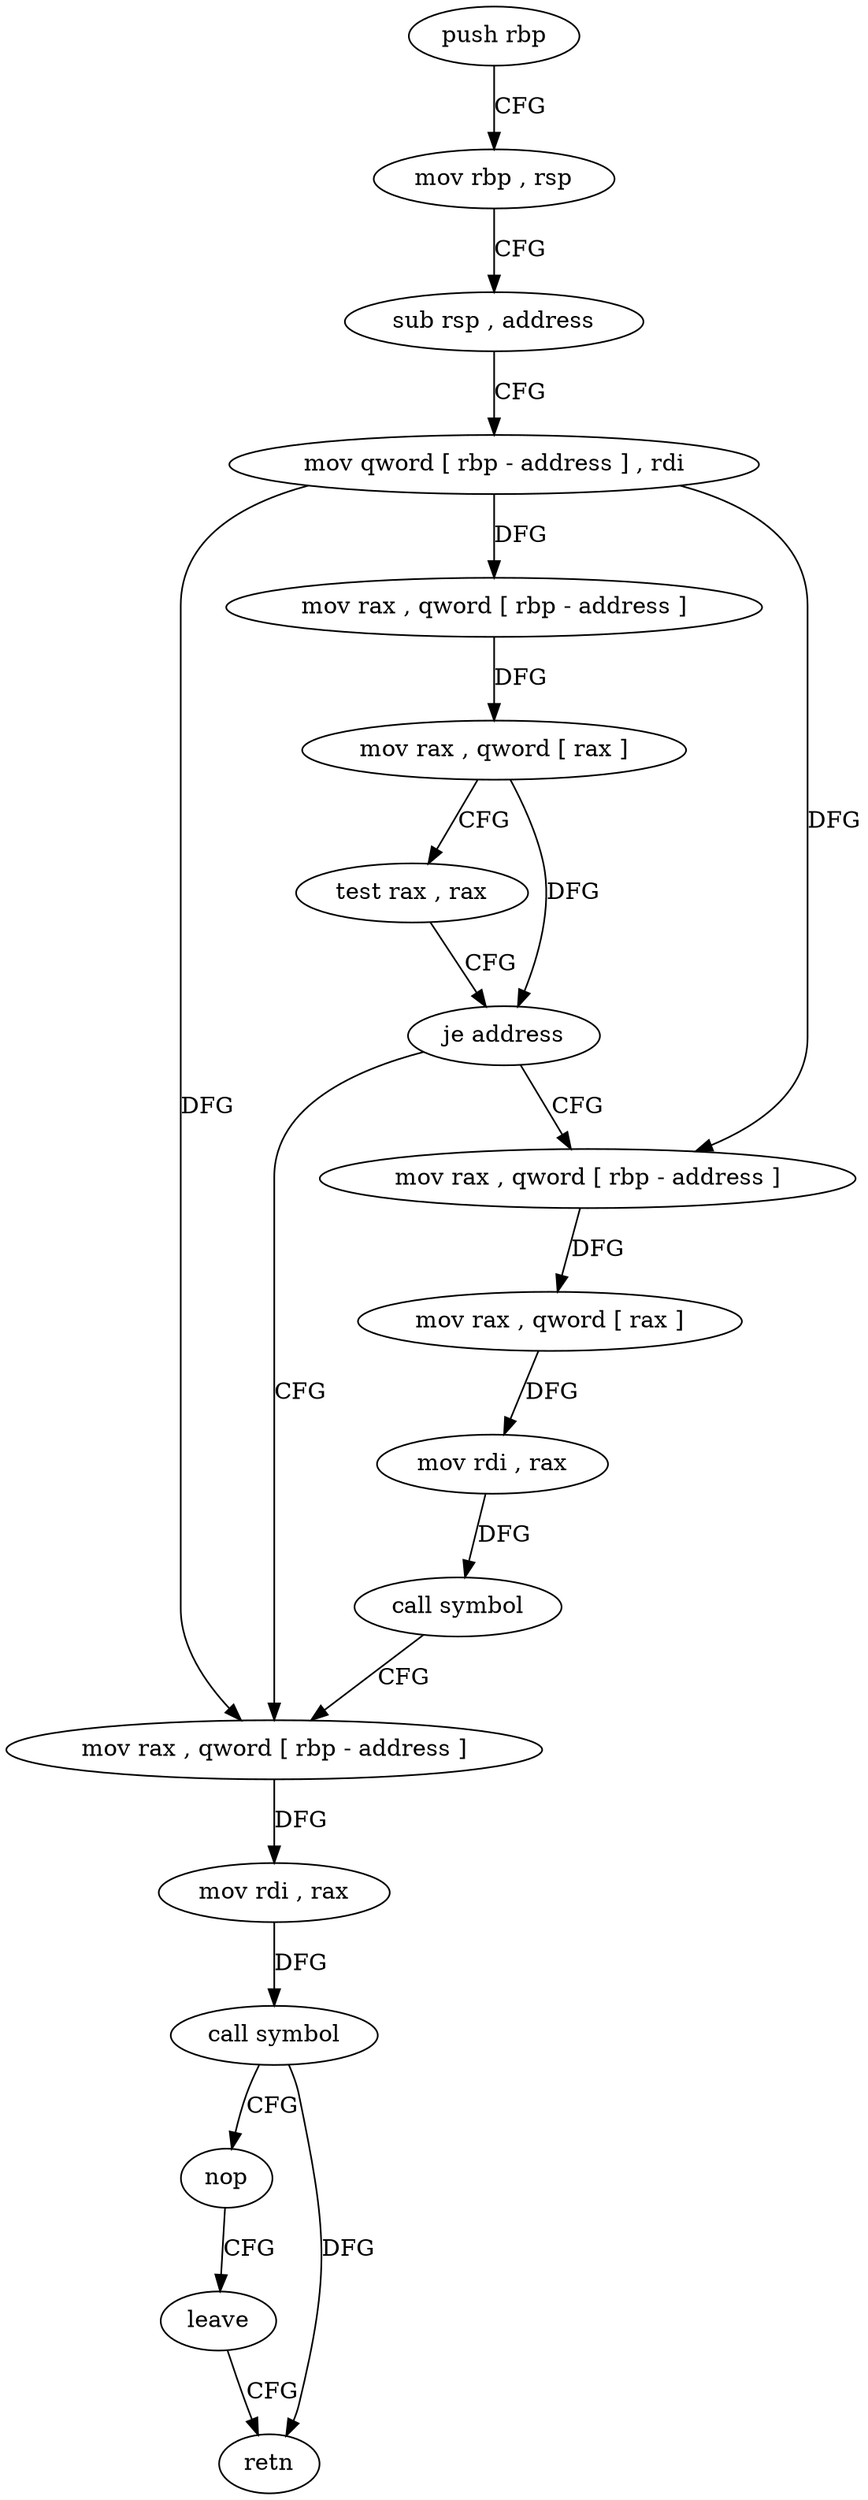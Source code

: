 digraph "func" {
"138324" [label = "push rbp" ]
"138325" [label = "mov rbp , rsp" ]
"138328" [label = "sub rsp , address" ]
"138332" [label = "mov qword [ rbp - address ] , rdi" ]
"138336" [label = "mov rax , qword [ rbp - address ]" ]
"138340" [label = "mov rax , qword [ rax ]" ]
"138343" [label = "test rax , rax" ]
"138346" [label = "je address" ]
"138363" [label = "mov rax , qword [ rbp - address ]" ]
"138348" [label = "mov rax , qword [ rbp - address ]" ]
"138367" [label = "mov rdi , rax" ]
"138370" [label = "call symbol" ]
"138375" [label = "nop" ]
"138376" [label = "leave" ]
"138377" [label = "retn" ]
"138352" [label = "mov rax , qword [ rax ]" ]
"138355" [label = "mov rdi , rax" ]
"138358" [label = "call symbol" ]
"138324" -> "138325" [ label = "CFG" ]
"138325" -> "138328" [ label = "CFG" ]
"138328" -> "138332" [ label = "CFG" ]
"138332" -> "138336" [ label = "DFG" ]
"138332" -> "138363" [ label = "DFG" ]
"138332" -> "138348" [ label = "DFG" ]
"138336" -> "138340" [ label = "DFG" ]
"138340" -> "138343" [ label = "CFG" ]
"138340" -> "138346" [ label = "DFG" ]
"138343" -> "138346" [ label = "CFG" ]
"138346" -> "138363" [ label = "CFG" ]
"138346" -> "138348" [ label = "CFG" ]
"138363" -> "138367" [ label = "DFG" ]
"138348" -> "138352" [ label = "DFG" ]
"138367" -> "138370" [ label = "DFG" ]
"138370" -> "138375" [ label = "CFG" ]
"138370" -> "138377" [ label = "DFG" ]
"138375" -> "138376" [ label = "CFG" ]
"138376" -> "138377" [ label = "CFG" ]
"138352" -> "138355" [ label = "DFG" ]
"138355" -> "138358" [ label = "DFG" ]
"138358" -> "138363" [ label = "CFG" ]
}
